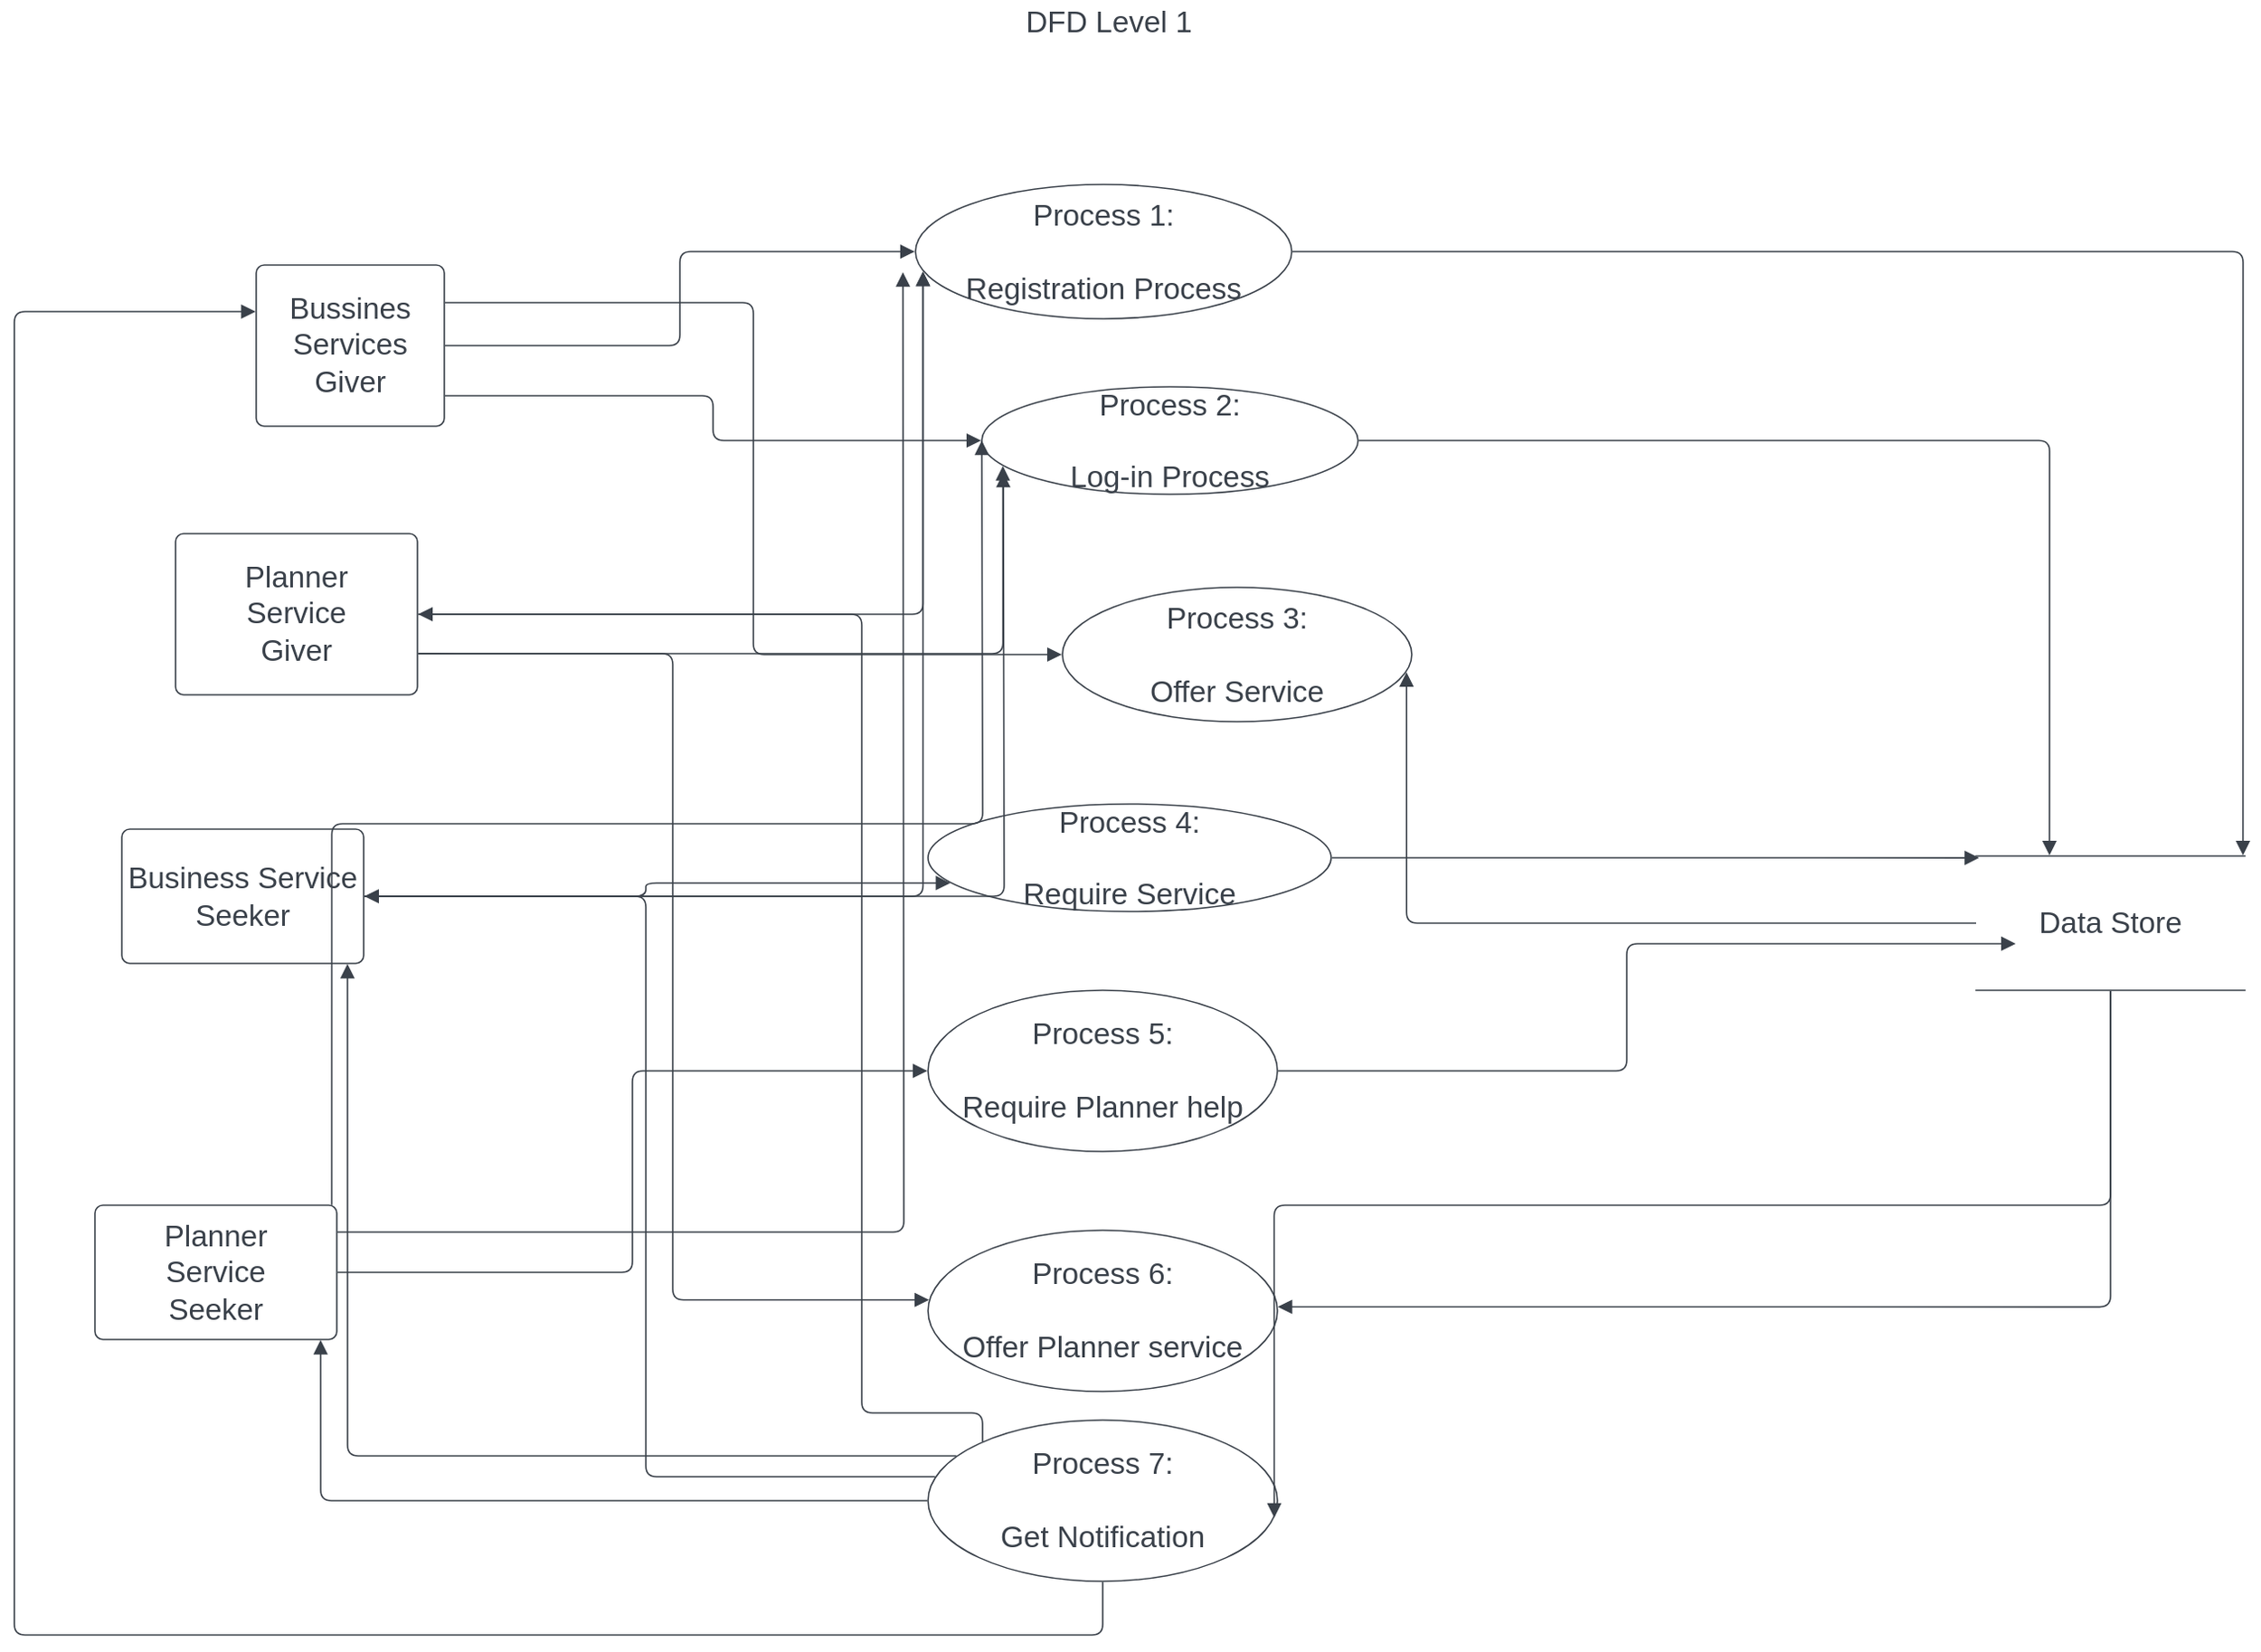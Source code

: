 <mxfile version="20.0.1" type="device"><diagram id="cmI_UKPERghQwUaa0F8R" name="Page-1"><mxGraphModel dx="1422" dy="737" grid="1" gridSize="10" guides="1" tooltips="1" connect="1" arrows="1" fold="1" page="1" pageScale="1" pageWidth="827" pageHeight="1169" math="0" shadow="0"><root><mxCell id="0"/><mxCell id="1" parent="0"/><UserObject label="DFD Level 1&#10;" lucidchartObjectId="cu4iYM-.hgLG" id="Jvy2ncn2_vewCUGsiNQk-1"><mxCell style="html=1;overflow=block;blockSpacing=1;whiteSpace=wrap;fontSize=16.7;fontColor=#3a414a;spacing=0;fillColor=#ffffff;strokeWidth=1.5;strokeColor=none;" vertex="1" parent="1"><mxGeometry x="551" y="17" width="180" height="45" as="geometry"/></mxCell></UserObject><UserObject label="Business Service &#10;Seeker" lucidchartObjectId="Ah4iZUBYOdAd" id="Jvy2ncn2_vewCUGsiNQk-2"><mxCell style="html=1;overflow=block;blockSpacing=1;whiteSpace=wrap;fontSize=16.7;fontColor=#3a414a;spacing=0;strokeColor=#3a414a;strokeOpacity=100;rounded=1;absoluteArcSize=1;arcSize=9;strokeWidth=0.8;" vertex="1" parent="1"><mxGeometry x="90" y="480" width="135" height="75" as="geometry"/></mxCell></UserObject><UserObject label="Bussines Services&#10;Giver" lucidchartObjectId="Sh4i8ova5eAf" id="Jvy2ncn2_vewCUGsiNQk-3"><mxCell style="html=1;overflow=block;blockSpacing=1;whiteSpace=wrap;fontSize=16.7;fontColor=#3a414a;spacing=0;strokeColor=#3a414a;strokeOpacity=100;rounded=1;absoluteArcSize=1;arcSize=9;strokeWidth=0.8;" vertex="1" parent="1"><mxGeometry x="165" y="165" width="105" height="90" as="geometry"/></mxCell></UserObject><UserObject label="Planner &#10;Service &#10;Giver" lucidchartObjectId="4i4i8Zza5Nft" id="Jvy2ncn2_vewCUGsiNQk-4"><mxCell style="html=1;overflow=block;blockSpacing=1;whiteSpace=wrap;fontSize=16.7;fontColor=#3a414a;spacing=0;strokeColor=#3a414a;strokeOpacity=100;rounded=1;absoluteArcSize=1;arcSize=9;strokeWidth=0.8;" vertex="1" parent="1"><mxGeometry x="120" y="315" width="135" height="90" as="geometry"/></mxCell></UserObject><UserObject label="Planner&#10;Service&#10;Seeker" lucidchartObjectId="kj4iXeeJST8Q" id="Jvy2ncn2_vewCUGsiNQk-5"><mxCell style="html=1;overflow=block;blockSpacing=1;whiteSpace=wrap;fontSize=16.7;fontColor=#3a414a;spacing=3.8;strokeColor=#3a414a;strokeOpacity=100;rounded=1;absoluteArcSize=1;arcSize=9;strokeWidth=0.8;" vertex="1" parent="1"><mxGeometry x="75" y="690" width="135" height="75" as="geometry"/></mxCell></UserObject><UserObject label="Process 1:&#10;&#10;Registration Process" lucidchartObjectId="Ak4izikr-ZVy" id="Jvy2ncn2_vewCUGsiNQk-6"><mxCell style="html=1;overflow=block;blockSpacing=1;whiteSpace=wrap;ellipse;fontSize=16.7;fontColor=#3a414a;spacing=0;strokeColor=#3a414a;strokeOpacity=100;rounded=1;absoluteArcSize=1;arcSize=9;strokeWidth=0.8;" vertex="1" parent="1"><mxGeometry x="533" y="120" width="210" height="75" as="geometry"/></mxCell></UserObject><UserObject label="Process 2:&#10;&#10;Log-in Process" lucidchartObjectId="Wk4iP9.ohYrh" id="Jvy2ncn2_vewCUGsiNQk-7"><mxCell style="html=1;overflow=block;blockSpacing=1;whiteSpace=wrap;ellipse;fontSize=16.7;fontColor=#3a414a;spacing=0;strokeColor=#3a414a;strokeOpacity=100;rounded=1;absoluteArcSize=1;arcSize=9;strokeWidth=0.8;" vertex="1" parent="1"><mxGeometry x="570" y="233" width="210" height="60" as="geometry"/></mxCell></UserObject><UserObject label="Process 3:&#10;&#10;Offer Service" lucidchartObjectId="~l4iiEY8xqwA" id="Jvy2ncn2_vewCUGsiNQk-8"><mxCell style="html=1;overflow=block;blockSpacing=1;whiteSpace=wrap;ellipse;fontSize=16.7;fontColor=#3a414a;spacing=0;strokeColor=#3a414a;strokeOpacity=100;rounded=1;absoluteArcSize=1;arcSize=9;strokeWidth=0.8;" vertex="1" parent="1"><mxGeometry x="615" y="345" width="195" height="75" as="geometry"/></mxCell></UserObject><UserObject label="Process 4:&#10;&#10;Require Service" lucidchartObjectId="Im4iuZqytuE9" id="Jvy2ncn2_vewCUGsiNQk-9"><mxCell style="html=1;overflow=block;blockSpacing=1;whiteSpace=wrap;ellipse;fontSize=16.7;fontColor=#3a414a;spacing=0;strokeColor=#3a414a;strokeOpacity=100;rounded=1;absoluteArcSize=1;arcSize=9;strokeWidth=0.8;" vertex="1" parent="1"><mxGeometry x="540" y="466" width="225" height="60" as="geometry"/></mxCell></UserObject><UserObject label="Process 5:&#10;&#10;Require Planner help" lucidchartObjectId="nn4i~8dJYvXH" id="Jvy2ncn2_vewCUGsiNQk-10"><mxCell style="html=1;overflow=block;blockSpacing=1;whiteSpace=wrap;ellipse;fontSize=16.7;fontColor=#3a414a;spacing=0;strokeColor=#3a414a;strokeOpacity=100;rounded=1;absoluteArcSize=1;arcSize=9;strokeWidth=0.8;" vertex="1" parent="1"><mxGeometry x="540" y="570" width="195" height="90" as="geometry"/></mxCell></UserObject><UserObject label="Process 6:&#10;&#10;Offer Planner service" lucidchartObjectId="go4ieK~fHvRz" id="Jvy2ncn2_vewCUGsiNQk-11"><mxCell style="html=1;overflow=block;blockSpacing=1;whiteSpace=wrap;ellipse;fontSize=16.7;fontColor=#3a414a;spacing=0;strokeColor=#3a414a;strokeOpacity=100;rounded=1;absoluteArcSize=1;arcSize=9;strokeWidth=0.8;" vertex="1" parent="1"><mxGeometry x="540" y="704" width="195" height="90" as="geometry"/></mxCell></UserObject><UserObject label="Process 7:&#10;&#10;Get Notification" lucidchartObjectId="Ko4iXi2V-So3" id="Jvy2ncn2_vewCUGsiNQk-12"><mxCell style="html=1;overflow=block;blockSpacing=1;whiteSpace=wrap;ellipse;fontSize=16.7;fontColor=#3a414a;spacing=0;strokeColor=#3a414a;strokeOpacity=100;rounded=1;absoluteArcSize=1;arcSize=9;strokeWidth=0.8;" vertex="1" parent="1"><mxGeometry x="540" y="810" width="195" height="90" as="geometry"/></mxCell></UserObject><UserObject label="Data Store" lucidchartObjectId="hp4iHOliu3Ce" id="Jvy2ncn2_vewCUGsiNQk-13"><mxCell style="points=[[0.147,0.653,0]];html=1;overflow=block;blockSpacing=1;whiteSpace=wrap;shape=partialRectangle;right=0;left=0;fontSize=16.7;fontColor=#3a414a;spacing=0;strokeColor=#3a414a;strokeOpacity=100;rounded=1;absoluteArcSize=1;arcSize=9;strokeWidth=0.8;" vertex="1" parent="1"><mxGeometry x="1125" y="495" width="150" height="75" as="geometry"/></mxCell></UserObject><UserObject label="" lucidchartObjectId="Hp4iLwNxAN87" id="Jvy2ncn2_vewCUGsiNQk-14"><mxCell style="html=1;jettySize=18;whiteSpace=wrap;fontSize=13;strokeColor=#3a414a;strokeOpacity=100;strokeWidth=0.8;rounded=1;arcSize=12;edgeStyle=orthogonalEdgeStyle;startArrow=none;endArrow=block;endFill=1;exitX=0;exitY=0.5;exitPerimeter=0;entryX=0.985;entryY=0.632;entryPerimeter=0;" edge="1" parent="1" source="Jvy2ncn2_vewCUGsiNQk-13" target="Jvy2ncn2_vewCUGsiNQk-8"><mxGeometry width="100" height="100" relative="1" as="geometry"><Array as="points"/></mxGeometry></mxCell></UserObject><UserObject label="" lucidchartObjectId="Vp4iwAAxT~by" id="Jvy2ncn2_vewCUGsiNQk-15"><mxCell style="html=1;jettySize=18;whiteSpace=wrap;fontSize=13;strokeColor=#3a414a;strokeOpacity=100;strokeWidth=0.8;rounded=1;arcSize=12;edgeStyle=orthogonalEdgeStyle;startArrow=none;endArrow=block;endFill=1;exitX=0.5;exitY=1.005;exitPerimeter=0;entryX=1.001;entryY=0.475;entryPerimeter=0;" edge="1" parent="1" source="Jvy2ncn2_vewCUGsiNQk-13" target="Jvy2ncn2_vewCUGsiNQk-11"><mxGeometry width="100" height="100" relative="1" as="geometry"><Array as="points"/></mxGeometry></mxCell></UserObject><UserObject label="" lucidchartObjectId="2p4iNXwVcJ~_" id="Jvy2ncn2_vewCUGsiNQk-16"><mxCell style="html=1;jettySize=18;whiteSpace=wrap;fontSize=13;strokeColor=#3a414a;strokeOpacity=100;strokeWidth=0.8;rounded=1;arcSize=12;edgeStyle=orthogonalEdgeStyle;startArrow=none;endArrow=block;endFill=1;exitX=0.5;exitY=1.005;exitPerimeter=0;entryX=0.991;entryY=0.605;entryPerimeter=0;" edge="1" parent="1" source="Jvy2ncn2_vewCUGsiNQk-13" target="Jvy2ncn2_vewCUGsiNQk-12"><mxGeometry width="100" height="100" relative="1" as="geometry"><Array as="points"/></mxGeometry></mxCell></UserObject><UserObject label="" lucidchartObjectId="sq4iS.A7gceE" id="Jvy2ncn2_vewCUGsiNQk-17"><mxCell style="html=1;jettySize=18;whiteSpace=wrap;fontSize=13;strokeColor=#3a414a;strokeOpacity=100;strokeWidth=0.8;rounded=1;arcSize=12;edgeStyle=orthogonalEdgeStyle;startArrow=none;endArrow=block;endFill=1;exitX=1.003;exitY=0.5;exitPerimeter=0;entryX=-0.002;entryY=0.5;entryPerimeter=0;" edge="1" parent="1" source="Jvy2ncn2_vewCUGsiNQk-3" target="Jvy2ncn2_vewCUGsiNQk-6"><mxGeometry width="100" height="100" relative="1" as="geometry"><Array as="points"/></mxGeometry></mxCell></UserObject><UserObject label="" lucidchartObjectId="Dq4ip7ycOuo4" id="Jvy2ncn2_vewCUGsiNQk-18"><mxCell style="html=1;jettySize=18;whiteSpace=wrap;fontSize=13;strokeColor=#3a414a;strokeOpacity=100;strokeWidth=0.8;rounded=1;arcSize=12;edgeStyle=orthogonalEdgeStyle;startArrow=none;endArrow=block;endFill=1;exitX=1.003;exitY=0.811;exitPerimeter=0;entryX=-0.002;entryY=0.5;entryPerimeter=0;" edge="1" parent="1" source="Jvy2ncn2_vewCUGsiNQk-3" target="Jvy2ncn2_vewCUGsiNQk-7"><mxGeometry width="100" height="100" relative="1" as="geometry"><Array as="points"/></mxGeometry></mxCell></UserObject><UserObject label="" lucidchartObjectId="Xq4iWyQZv8Ci" id="Jvy2ncn2_vewCUGsiNQk-19"><mxCell style="html=1;jettySize=18;whiteSpace=wrap;fontSize=13;strokeColor=#3a414a;strokeOpacity=100;strokeWidth=0.8;rounded=1;arcSize=12;edgeStyle=orthogonalEdgeStyle;startArrow=none;endArrow=block;endFill=1;exitX=1.003;exitY=0.233;exitPerimeter=0;entryX=-0.002;entryY=0.5;entryPerimeter=0;" edge="1" parent="1" source="Jvy2ncn2_vewCUGsiNQk-3" target="Jvy2ncn2_vewCUGsiNQk-8"><mxGeometry width="100" height="100" relative="1" as="geometry"><Array as="points"/></mxGeometry></mxCell></UserObject><UserObject label="" lucidchartObjectId="dr4i4Sp8BJAe" id="Jvy2ncn2_vewCUGsiNQk-20"><mxCell style="html=1;jettySize=18;whiteSpace=wrap;fontSize=13;strokeColor=#3a414a;strokeOpacity=100;strokeWidth=0.8;rounded=1;arcSize=12;edgeStyle=orthogonalEdgeStyle;startArrow=none;endArrow=block;endFill=1;exitX=1.003;exitY=0.5;exitPerimeter=0;entryX=0.02;entryY=0.648;entryPerimeter=0;" edge="1" parent="1" source="Jvy2ncn2_vewCUGsiNQk-4" target="Jvy2ncn2_vewCUGsiNQk-6"><mxGeometry width="100" height="100" relative="1" as="geometry"><Array as="points"/></mxGeometry></mxCell></UserObject><UserObject label="" lucidchartObjectId="jr4idtYu3pQz" id="Jvy2ncn2_vewCUGsiNQk-21"><mxCell style="html=1;jettySize=18;whiteSpace=wrap;fontSize=13;strokeColor=#3a414a;strokeOpacity=100;strokeWidth=0.8;rounded=1;arcSize=12;edgeStyle=orthogonalEdgeStyle;startArrow=none;endArrow=block;endFill=1;exitX=1.003;exitY=0.744;exitPerimeter=0;entryX=0.056;entryY=0.737;entryPerimeter=0;" edge="1" parent="1" source="Jvy2ncn2_vewCUGsiNQk-4" target="Jvy2ncn2_vewCUGsiNQk-7"><mxGeometry width="100" height="100" relative="1" as="geometry"><Array as="points"/></mxGeometry></mxCell></UserObject><UserObject label="" lucidchartObjectId="Ar4i1tyevD3p" id="Jvy2ncn2_vewCUGsiNQk-22"><mxCell style="html=1;jettySize=18;whiteSpace=wrap;fontSize=13;strokeColor=#3a414a;strokeOpacity=100;strokeWidth=0.8;rounded=1;arcSize=12;edgeStyle=orthogonalEdgeStyle;startArrow=none;endArrow=block;endFill=1;exitX=1.003;exitY=0.744;exitPerimeter=0;entryX=0.003;entryY=0.432;entryPerimeter=0;" edge="1" parent="1" source="Jvy2ncn2_vewCUGsiNQk-4" target="Jvy2ncn2_vewCUGsiNQk-11"><mxGeometry width="100" height="100" relative="1" as="geometry"><Array as="points"/></mxGeometry></mxCell></UserObject><UserObject label="" lucidchartObjectId="Vr4i-n..cxk5" id="Jvy2ncn2_vewCUGsiNQk-23"><mxCell style="html=1;jettySize=18;whiteSpace=wrap;fontSize=13;strokeColor=#3a414a;strokeOpacity=100;strokeWidth=0.8;rounded=1;arcSize=12;edgeStyle=orthogonalEdgeStyle;startArrow=none;endArrow=block;endFill=1;exitX=1.003;exitY=0.5;exitPerimeter=0;entryX=0.02;entryY=0.648;entryPerimeter=0;" edge="1" parent="1" source="Jvy2ncn2_vewCUGsiNQk-2" target="Jvy2ncn2_vewCUGsiNQk-6"><mxGeometry width="100" height="100" relative="1" as="geometry"><Array as="points"/></mxGeometry></mxCell></UserObject><UserObject label="" lucidchartObjectId="0r4ij09HuHnd" id="Jvy2ncn2_vewCUGsiNQk-24"><mxCell style="html=1;jettySize=18;whiteSpace=wrap;fontSize=13;strokeColor=#3a414a;strokeOpacity=100;strokeWidth=0.8;rounded=1;arcSize=12;edgeStyle=orthogonalEdgeStyle;startArrow=none;endArrow=block;endFill=1;exitX=1.003;exitY=0.5;exitPerimeter=0;" edge="1" parent="1" source="Jvy2ncn2_vewCUGsiNQk-2"><mxGeometry width="100" height="100" relative="1" as="geometry"><Array as="points"/><mxPoint x="582" y="281" as="targetPoint"/></mxGeometry></mxCell></UserObject><UserObject label="" lucidchartObjectId="7r4iL_JhI6Y-" id="Jvy2ncn2_vewCUGsiNQk-25"><mxCell style="html=1;jettySize=18;whiteSpace=wrap;fontSize=13;strokeColor=#3a414a;strokeOpacity=100;strokeWidth=0.8;rounded=1;arcSize=12;edgeStyle=orthogonalEdgeStyle;startArrow=none;endArrow=block;endFill=1;exitX=1.003;exitY=0.5;exitPerimeter=0;entryX=0.055;entryY=0.735;entryPerimeter=0;" edge="1" parent="1" source="Jvy2ncn2_vewCUGsiNQk-2" target="Jvy2ncn2_vewCUGsiNQk-9"><mxGeometry width="100" height="100" relative="1" as="geometry"><Array as="points"/></mxGeometry></mxCell></UserObject><UserObject label="" lucidchartObjectId="qs4idB~V2aeF" id="Jvy2ncn2_vewCUGsiNQk-26"><mxCell style="html=1;jettySize=18;whiteSpace=wrap;fontSize=13;strokeColor=#3a414a;strokeOpacity=100;strokeWidth=0.8;rounded=1;arcSize=12;edgeStyle=orthogonalEdgeStyle;startArrow=none;endArrow=block;endFill=1;exitX=1.002;exitY=0.2;exitPerimeter=0;" edge="1" parent="1" source="Jvy2ncn2_vewCUGsiNQk-5"><mxGeometry width="100" height="100" relative="1" as="geometry"><Array as="points"/><mxPoint x="526" y="169" as="targetPoint"/></mxGeometry></mxCell></UserObject><UserObject label="" lucidchartObjectId="us4iCY3dRj0U" id="Jvy2ncn2_vewCUGsiNQk-27"><mxCell style="html=1;jettySize=18;whiteSpace=wrap;fontSize=13;strokeColor=#3a414a;strokeOpacity=100;strokeWidth=0.8;rounded=1;arcSize=12;edgeStyle=orthogonalEdgeStyle;startArrow=none;endArrow=block;endFill=1;exitX=0.979;exitY=-0.001;exitPerimeter=0;" edge="1" parent="1" source="Jvy2ncn2_vewCUGsiNQk-5"><mxGeometry width="100" height="100" relative="1" as="geometry"><Array as="points"/><mxPoint x="570" y="263" as="targetPoint"/></mxGeometry></mxCell></UserObject><UserObject label="" lucidchartObjectId="Cs4iOraQet.n" id="Jvy2ncn2_vewCUGsiNQk-28"><mxCell style="html=1;jettySize=18;whiteSpace=wrap;fontSize=13;strokeColor=#3a414a;strokeOpacity=100;strokeWidth=0.8;rounded=1;arcSize=12;edgeStyle=orthogonalEdgeStyle;startArrow=none;endArrow=block;endFill=1;exitX=1.003;exitY=0.5;exitPerimeter=0;entryX=-0.002;entryY=0.5;entryPerimeter=0;" edge="1" parent="1" source="Jvy2ncn2_vewCUGsiNQk-5" target="Jvy2ncn2_vewCUGsiNQk-10"><mxGeometry width="100" height="100" relative="1" as="geometry"><Array as="points"/></mxGeometry></mxCell></UserObject><UserObject label="" lucidchartObjectId="Ys4i38Qb-Oer" id="Jvy2ncn2_vewCUGsiNQk-29"><mxCell style="html=1;jettySize=18;whiteSpace=wrap;fontSize=13;strokeColor=#3a414a;strokeOpacity=100;strokeWidth=0.8;rounded=1;arcSize=12;edgeStyle=orthogonalEdgeStyle;startArrow=none;endArrow=block;endFill=1;exitX=-0.002;exitY=0.5;exitPerimeter=0;entryX=0.933;entryY=1.004;entryPerimeter=0;" edge="1" parent="1" source="Jvy2ncn2_vewCUGsiNQk-12" target="Jvy2ncn2_vewCUGsiNQk-5"><mxGeometry width="100" height="100" relative="1" as="geometry"><Array as="points"/></mxGeometry></mxCell></UserObject><UserObject label="" lucidchartObjectId="1s4i-OhehBx-" id="Jvy2ncn2_vewCUGsiNQk-30"><mxCell style="html=1;jettySize=18;whiteSpace=wrap;fontSize=13;strokeColor=#3a414a;strokeOpacity=100;strokeWidth=0.8;rounded=1;arcSize=12;edgeStyle=orthogonalEdgeStyle;startArrow=none;endArrow=block;endFill=1;exitX=0.081;exitY=0.222;exitPerimeter=0;entryX=0.933;entryY=1.004;entryPerimeter=0;" edge="1" parent="1" source="Jvy2ncn2_vewCUGsiNQk-12" target="Jvy2ncn2_vewCUGsiNQk-2"><mxGeometry width="100" height="100" relative="1" as="geometry"><Array as="points"/></mxGeometry></mxCell></UserObject><UserObject label="" lucidchartObjectId="_s4i~lJdysFy" id="Jvy2ncn2_vewCUGsiNQk-31"><mxCell style="html=1;jettySize=18;whiteSpace=wrap;fontSize=13;strokeColor=#3a414a;strokeOpacity=100;strokeWidth=0.8;rounded=1;arcSize=12;edgeStyle=orthogonalEdgeStyle;startArrow=none;endArrow=block;endFill=1;exitX=0.02;exitY=0.351;exitPerimeter=0;entryX=1.003;entryY=0.5;entryPerimeter=0;" edge="1" parent="1" source="Jvy2ncn2_vewCUGsiNQk-12" target="Jvy2ncn2_vewCUGsiNQk-2"><mxGeometry width="100" height="100" relative="1" as="geometry"><Array as="points"/></mxGeometry></mxCell></UserObject><UserObject label="" lucidchartObjectId="ct4idPtHdkMq" id="Jvy2ncn2_vewCUGsiNQk-32"><mxCell style="html=1;jettySize=18;whiteSpace=wrap;fontSize=13;strokeColor=#3a414a;strokeOpacity=100;strokeWidth=0.8;rounded=1;arcSize=12;edgeStyle=orthogonalEdgeStyle;startArrow=none;endArrow=block;endFill=1;exitX=0.156;exitY=0.133;exitPerimeter=0;entryX=1.003;entryY=0.5;entryPerimeter=0;" edge="1" parent="1" source="Jvy2ncn2_vewCUGsiNQk-12" target="Jvy2ncn2_vewCUGsiNQk-4"><mxGeometry width="100" height="100" relative="1" as="geometry"><Array as="points"><mxPoint x="570" y="806"/><mxPoint x="503" y="806"/><mxPoint x="503" y="360"/></Array></mxGeometry></mxCell></UserObject><UserObject label="" lucidchartObjectId="Bt4ikW6HQ5Rn" id="Jvy2ncn2_vewCUGsiNQk-33"><mxCell style="html=1;jettySize=18;whiteSpace=wrap;fontSize=13;strokeColor=#3a414a;strokeOpacity=100;strokeWidth=0.8;rounded=1;arcSize=12;edgeStyle=orthogonalEdgeStyle;startArrow=none;endArrow=block;endFill=1;exitX=0.5;exitY=1.004;exitPerimeter=0;entryX=-0.003;entryY=0.289;entryPerimeter=0;" edge="1" parent="1" source="Jvy2ncn2_vewCUGsiNQk-12" target="Jvy2ncn2_vewCUGsiNQk-3"><mxGeometry width="100" height="100" relative="1" as="geometry"><Array as="points"><mxPoint x="638" y="930"/><mxPoint x="30" y="930"/><mxPoint x="30" y="191"/></Array></mxGeometry></mxCell></UserObject><UserObject label="" lucidchartObjectId="Ot4iOrph42g~" id="Jvy2ncn2_vewCUGsiNQk-34"><mxCell style="html=1;jettySize=18;whiteSpace=wrap;fontSize=13;strokeColor=#3a414a;strokeOpacity=100;strokeWidth=0.8;rounded=1;arcSize=12;edgeStyle=orthogonalEdgeStyle;startArrow=none;endArrow=block;endFill=1;exitX=1.002;exitY=0.5;exitPerimeter=0;entryX=0.147;entryY=0.653;entryPerimeter=0;" edge="1" parent="1" source="Jvy2ncn2_vewCUGsiNQk-10" target="Jvy2ncn2_vewCUGsiNQk-13"><mxGeometry width="100" height="100" relative="1" as="geometry"><Array as="points"/></mxGeometry></mxCell></UserObject><UserObject label="" lucidchartObjectId="Wt4iqc3BXQ71" id="Jvy2ncn2_vewCUGsiNQk-35"><mxCell style="html=1;jettySize=18;whiteSpace=wrap;fontSize=13;strokeColor=#3a414a;strokeOpacity=100;strokeWidth=0.8;rounded=1;arcSize=12;edgeStyle=orthogonalEdgeStyle;startArrow=none;endArrow=block;endFill=1;exitX=1.002;exitY=0.5;exitPerimeter=0;entryX=0.011;entryY=0.014;entryPerimeter=0;" edge="1" parent="1" source="Jvy2ncn2_vewCUGsiNQk-9" target="Jvy2ncn2_vewCUGsiNQk-13"><mxGeometry width="100" height="100" relative="1" as="geometry"><Array as="points"/></mxGeometry></mxCell></UserObject><UserObject label="" lucidchartObjectId="Zt4iX4ww~Bcr" id="Jvy2ncn2_vewCUGsiNQk-36"><mxCell style="html=1;jettySize=18;whiteSpace=wrap;fontSize=13;strokeColor=#3a414a;strokeOpacity=100;strokeWidth=0.8;rounded=1;arcSize=12;edgeStyle=orthogonalEdgeStyle;startArrow=none;endArrow=block;endFill=1;exitX=1.002;exitY=0.5;exitPerimeter=0;entryX=0.273;entryY=-0.005;entryPerimeter=0;" edge="1" parent="1" source="Jvy2ncn2_vewCUGsiNQk-7" target="Jvy2ncn2_vewCUGsiNQk-13"><mxGeometry width="100" height="100" relative="1" as="geometry"><Array as="points"/></mxGeometry></mxCell></UserObject><UserObject label="" lucidchartObjectId="3t4iVYB7RwuX" id="Jvy2ncn2_vewCUGsiNQk-37"><mxCell style="html=1;jettySize=18;whiteSpace=wrap;fontSize=13;strokeColor=#3a414a;strokeOpacity=100;strokeWidth=0.8;rounded=1;arcSize=12;edgeStyle=orthogonalEdgeStyle;startArrow=none;endArrow=block;endFill=1;exitX=1.002;exitY=0.5;exitPerimeter=0;entryX=0.993;entryY=-0.005;entryPerimeter=0;" edge="1" parent="1" source="Jvy2ncn2_vewCUGsiNQk-6" target="Jvy2ncn2_vewCUGsiNQk-13"><mxGeometry width="100" height="100" relative="1" as="geometry"><Array as="points"/></mxGeometry></mxCell></UserObject></root></mxGraphModel></diagram></mxfile>